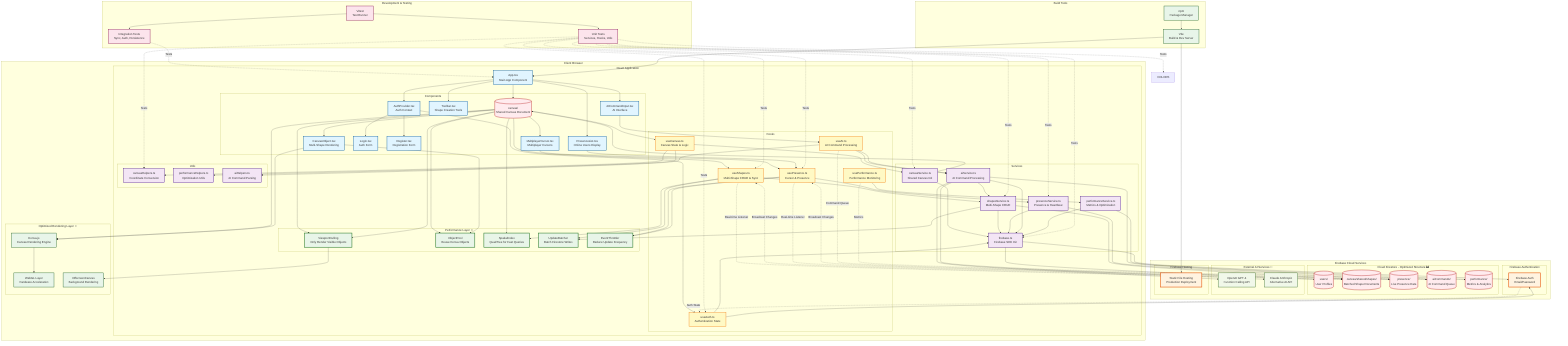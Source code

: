 graph TB
    subgraph "Client Browser"
        subgraph "React Application"
            APP[App.tsx<br/>Main App Component]
            
            subgraph "Components"
                CANVAS[Canvas.tsx<br/>Main Canvas Container]
                CANVASOBJ[CanvasObject.tsx<br/>Multi-Shape Rendering]
                TOOLBAR[Toolbar.tsx<br/>Shape Creation Tools]
                PRESENCE[PresenceList.tsx<br/>Online Users Display]
                CURSOR[MultiplayerCursor.tsx<br/>Multiplayer Cursors]
                LOGIN[Login.tsx<br/>Auth Form]
                REGISTER[Register.tsx<br/>Registration Form]
                AUTHPROV[AuthProvider.tsx<br/>Auth Context]
                AIUI[AICommandInput.tsx<br/>AI Interface]
            end
            
            subgraph "Performance Layer 🚀"
                VIEWPORT[ViewportCulling<br/>Only Render Visible Objects]
                OBJPOOL[ObjectPool<br/>Reuse Konva Objects]
                SPATIAL[SpatialIndex<br/>QuadTree for Fast Queries]
                BATCHER[UpdateBatcher<br/>Batch Firestore Writes]
                THROTTLER[EventThrottler<br/>Reduce Update Frequency]
            end
            
            subgraph "Hooks"
                USECANVAS[useCanvas.ts<br/>Canvas State & Logic]
                USESHAPES[useShapes.ts<br/>Multi-Shape CRUD & Sync]
                USEPRESENCE[usePresence.ts<br/>Cursor & Presence]
                USEAUTH[useAuth.ts<br/>Authentication State]
                USEAI[useAI.ts<br/>AI Command Processing]
                USEPERF[usePerformance.ts<br/>Performance Monitoring]
            end
            
            subgraph "Services"
                FIRESERVICE[firebase.ts<br/>Firebase SDK Init]
                CANVASSERV[canvasService.ts<br/>Shared Canvas Init]
                SHAPESERV[shapesService.ts<br/>Multi-Shape CRUD]
                PRESENCESERV[presenceService.ts<br/>Presence & Heartbeat]
                AISERVICE[aiService.ts<br/>AI Command Processing]
                PERFSERVICE[performanceService.ts<br/>Metrics & Optimization]
            end
            
            subgraph "Utils"
                HELPERS[canvasHelpers.ts<br/>Coordinate Conversion]
                PERFHELPERS[performanceHelpers.ts<br/>Optimization Utils]
                AIHELPERS[aiHelpers.ts<br/>AI Command Parsing]
            end
        end
        
        subgraph "Optimized Rendering Layer 🎨"
            KONVA[Konva.js<br/>Canvas Rendering Engine]
            WEBGL[WebGL Layer<br/>Hardware Acceleration]
            OFFSCREEN[OffscreenCanvas<br/>Background Rendering]
        end
    end
    
    subgraph "Firebase Cloud Services"
        subgraph "Firebase Authentication"
            FBAUTH[Firebase Auth<br/>Email/Password]
        end
        
        subgraph "Cloud Firestore - Optimized Structure 📊"
            USERS[("users/<br/>User Profiles")]
            CANVAS[("canvas/<br/>Shared Canvas Document")]
            SHAPES[("canvas/shared/shapes/<br/>Batched Shape Documents")]
            PRESENCECOL[("presence/<br/>Live Presence Data")]
            AICOMMANDS[("aiCommands/<br/>AI Command Queue")]
            PERFORMANCE[("performance/<br/>Metrics & Analytics")]
        end
        
        subgraph "External AI Services 🤖"
            OPENAI[OpenAI GPT-4<br/>Function Calling API]
            CLAUDE[Claude Anthropic<br/>Alternative AI API]
        end
        
        subgraph "Firebase Hosting"
            HOSTING[Static File Hosting<br/>Production Deployment]
        end
    end
    
    subgraph "Development & Testing"
        VITEST[Vitest<br/>Test Runner]
        UNITTESTS[Unit Tests<br/>Services, Hooks, Utils]
        INTTESTS[Integration Tests<br/>Sync, Auth, Persistence]
    end
    
    subgraph "Build Tools"
        VITE[Vite<br/>Build & Dev Server]
        NPM[npm<br/>Package Manager]
    end
    
    %% Component Relationships
    APP --> CANVAS
    APP --> AUTHPROV
    APP --> TOOLBAR
    APP --> PRESENCE
    APP --> AIUI
    
    CANVAS --> CANVASOBJ
    CANVAS --> CURSOR
    CANVAS --> USECANVAS
    CANVAS --> USESHAPES
    CANVAS --> VIEWPORT
    CANVAS --> KONVA
    
    %% Performance Layer Integration
    CANVAS --> VIEWPORT
    CANVAS --> OBJPOOL
    CANVAS --> SPATIAL
    CANVASOBJ --> OBJPOOL
    USESHAPES --> BATCHER
    USEPRESENCE --> THROTTLER
    
    %% Optimized Rendering
    CANVASOBJ --> KONVA
    KONVA --> WEBGL
    VIEWPORT --> OFFSCREEN
    
    CURSOR --> USEPRESENCE
    PRESENCE --> USEPRESENCE
    
    AUTHPROV --> LOGIN
    AUTHPROV --> REGISTER
    AUTHPROV --> USEAUTH
    
    %% AI Integration
    AIUI --> USEAI
    USEAI --> AISERVICE
    
    %% Hook to Service Relationships
    USECANVAS --> HELPERS
    USECANVAS --> CANVASSERV
    USECANVAS --> PERFHELPERS
    
    USESHAPES --> SHAPESERV
    USESHAPES -.Real-time Listener.-> SHAPES
    USESHAPES --> SPATIAL
    
    USEPRESENCE --> PRESENCESERV
    USEPRESENCE --> THROTTLER
    USEPRESENCE -.Real-time Listener.-> PRESENCECOL
    
    USEAUTH --> FIRESERVICE
    
    %% AI Hook Relationships
    USEAI --> AISERVICE
    USEAI --> AIHELPERS
    USEAI -.Command Queue.-> AICOMMANDS
    
    %% Performance Monitoring
    USEPERF --> PERFSERVICE
    USEPERF -.Metrics.-> PERFORMANCE
    
    %% Service to Firebase Relationships
    FIRESERVICE --> FBAUTH
    FIRESERVICE --> USERS
    
    CANVASSERV --> FIRESERVICE
    CANVASSERV --> CANVAS
    
    SHAPESERV --> FIRESERVICE
    SHAPESERV --> SHAPES
    SHAPESERV --> BATCHER
    
    PRESENCESERV --> FIRESERVICE
    PRESENCESERV --> PRESENCECOL
    
    %% AI Service Relationships
    AISERVICE --> FIRESERVICE
    AISERVICE --> AICOMMANDS
    AISERVICE --> OPENAI
    AISERVICE --> CLAUDE
    AISERVICE --> SHAPESERV
    
    %% Performance Service Relationships
    PERFSERVICE --> FIRESERVICE
    PERFSERVICE --> PERFORMANCE
    
    %% Real-time Sync
    SHAPES -.Broadcast Changes.-> USESHAPES
    PRESENCECOL -.Broadcast Changes.-> USEPRESENCE
    
    %% Authentication Flow
    USEAUTH --> FBAUTH
    FBAUTH -.Auth State.-> USEAUTH
    
    %% Testing Relationships
    VITEST --> UNITTESTS
    VITEST --> INTTESTS
    UNITTESTS -.Tests.-> FIRESERVICE
    UNITTESTS -.Tests.-> CANVASSERV
    UNITTESTS -.Tests.-> SHAPESERV
    UNITTESTS -.Tests.-> PRESENCESERV
    UNITTESTS -.Tests.-> USEAUTH
    UNITTESTS -.Tests.-> USESHAPES
    UNITTESTS -.Tests.-> USEPRESENCE
    UNITTESTS -.Tests.-> COLORS
    UNITTESTS -.Tests.-> HELPERS
    
    INTTESTS -.Tests.-> APP
    
    %% Build Pipeline
    NPM --> VITE
    VITE --> APP
    VITE --> HOSTING
    
    %% Styling
    classDef component fill:#e1f5ff,stroke:#01579b,stroke-width:2px
    classDef hook fill:#fff9c4,stroke:#f57f17,stroke-width:2px
    classDef service fill:#f3e5f5,stroke:#4a148c,stroke-width:2px
    classDef firebase fill:#fff3e0,stroke:#e65100,stroke-width:3px
    classDef database fill:#ffebee,stroke:#b71c1c,stroke-width:2px
    classDef tool fill:#e8f5e9,stroke:#1b5e20,stroke-width:2px
    classDef test fill:#fce4ec,stroke:#880e4f,stroke-width:2px
    classDef performance fill:#e8f5e8,stroke:#2e7d2e,stroke-width:3px
    classDef ai fill:#fff4e6,stroke:#ff8f00,stroke-width:3px
    classDef external fill:#f1f8e9,stroke:#33691e,stroke-width:2px
    
    class CANVAS,CANVASOBJ,TOOLBAR,PRESENCE,CURSOR,LOGIN,REGISTER,AUTHPROV,APP,AIUI component
    class USECANVAS,USESHAPES,USEPRESENCE,USEAUTH,USEAI,USEPERF hook
    class FIRESERVICE,CANVASSERV,SHAPESERV,PRESENCESERV,HELPERS,AISERVICE,PERFSERVICE service
    class FBAUTH,HOSTING firebase
    class USERS,CANVAS,SHAPES,PRESENCECOL,AICOMMANDS,PERFORMANCE database
    class VITE,NPM,KONVA,WEBGL,OFFSCREEN tool
    class VITEST,UNITTESTS,INTTESTS test
    class VIEWPORT,OBJPOOL,SPATIAL,BATCHER,THROTTLER performance
    class PERFHELPERS,AIHELPERS service
    class OPENAI,CLAUDE external